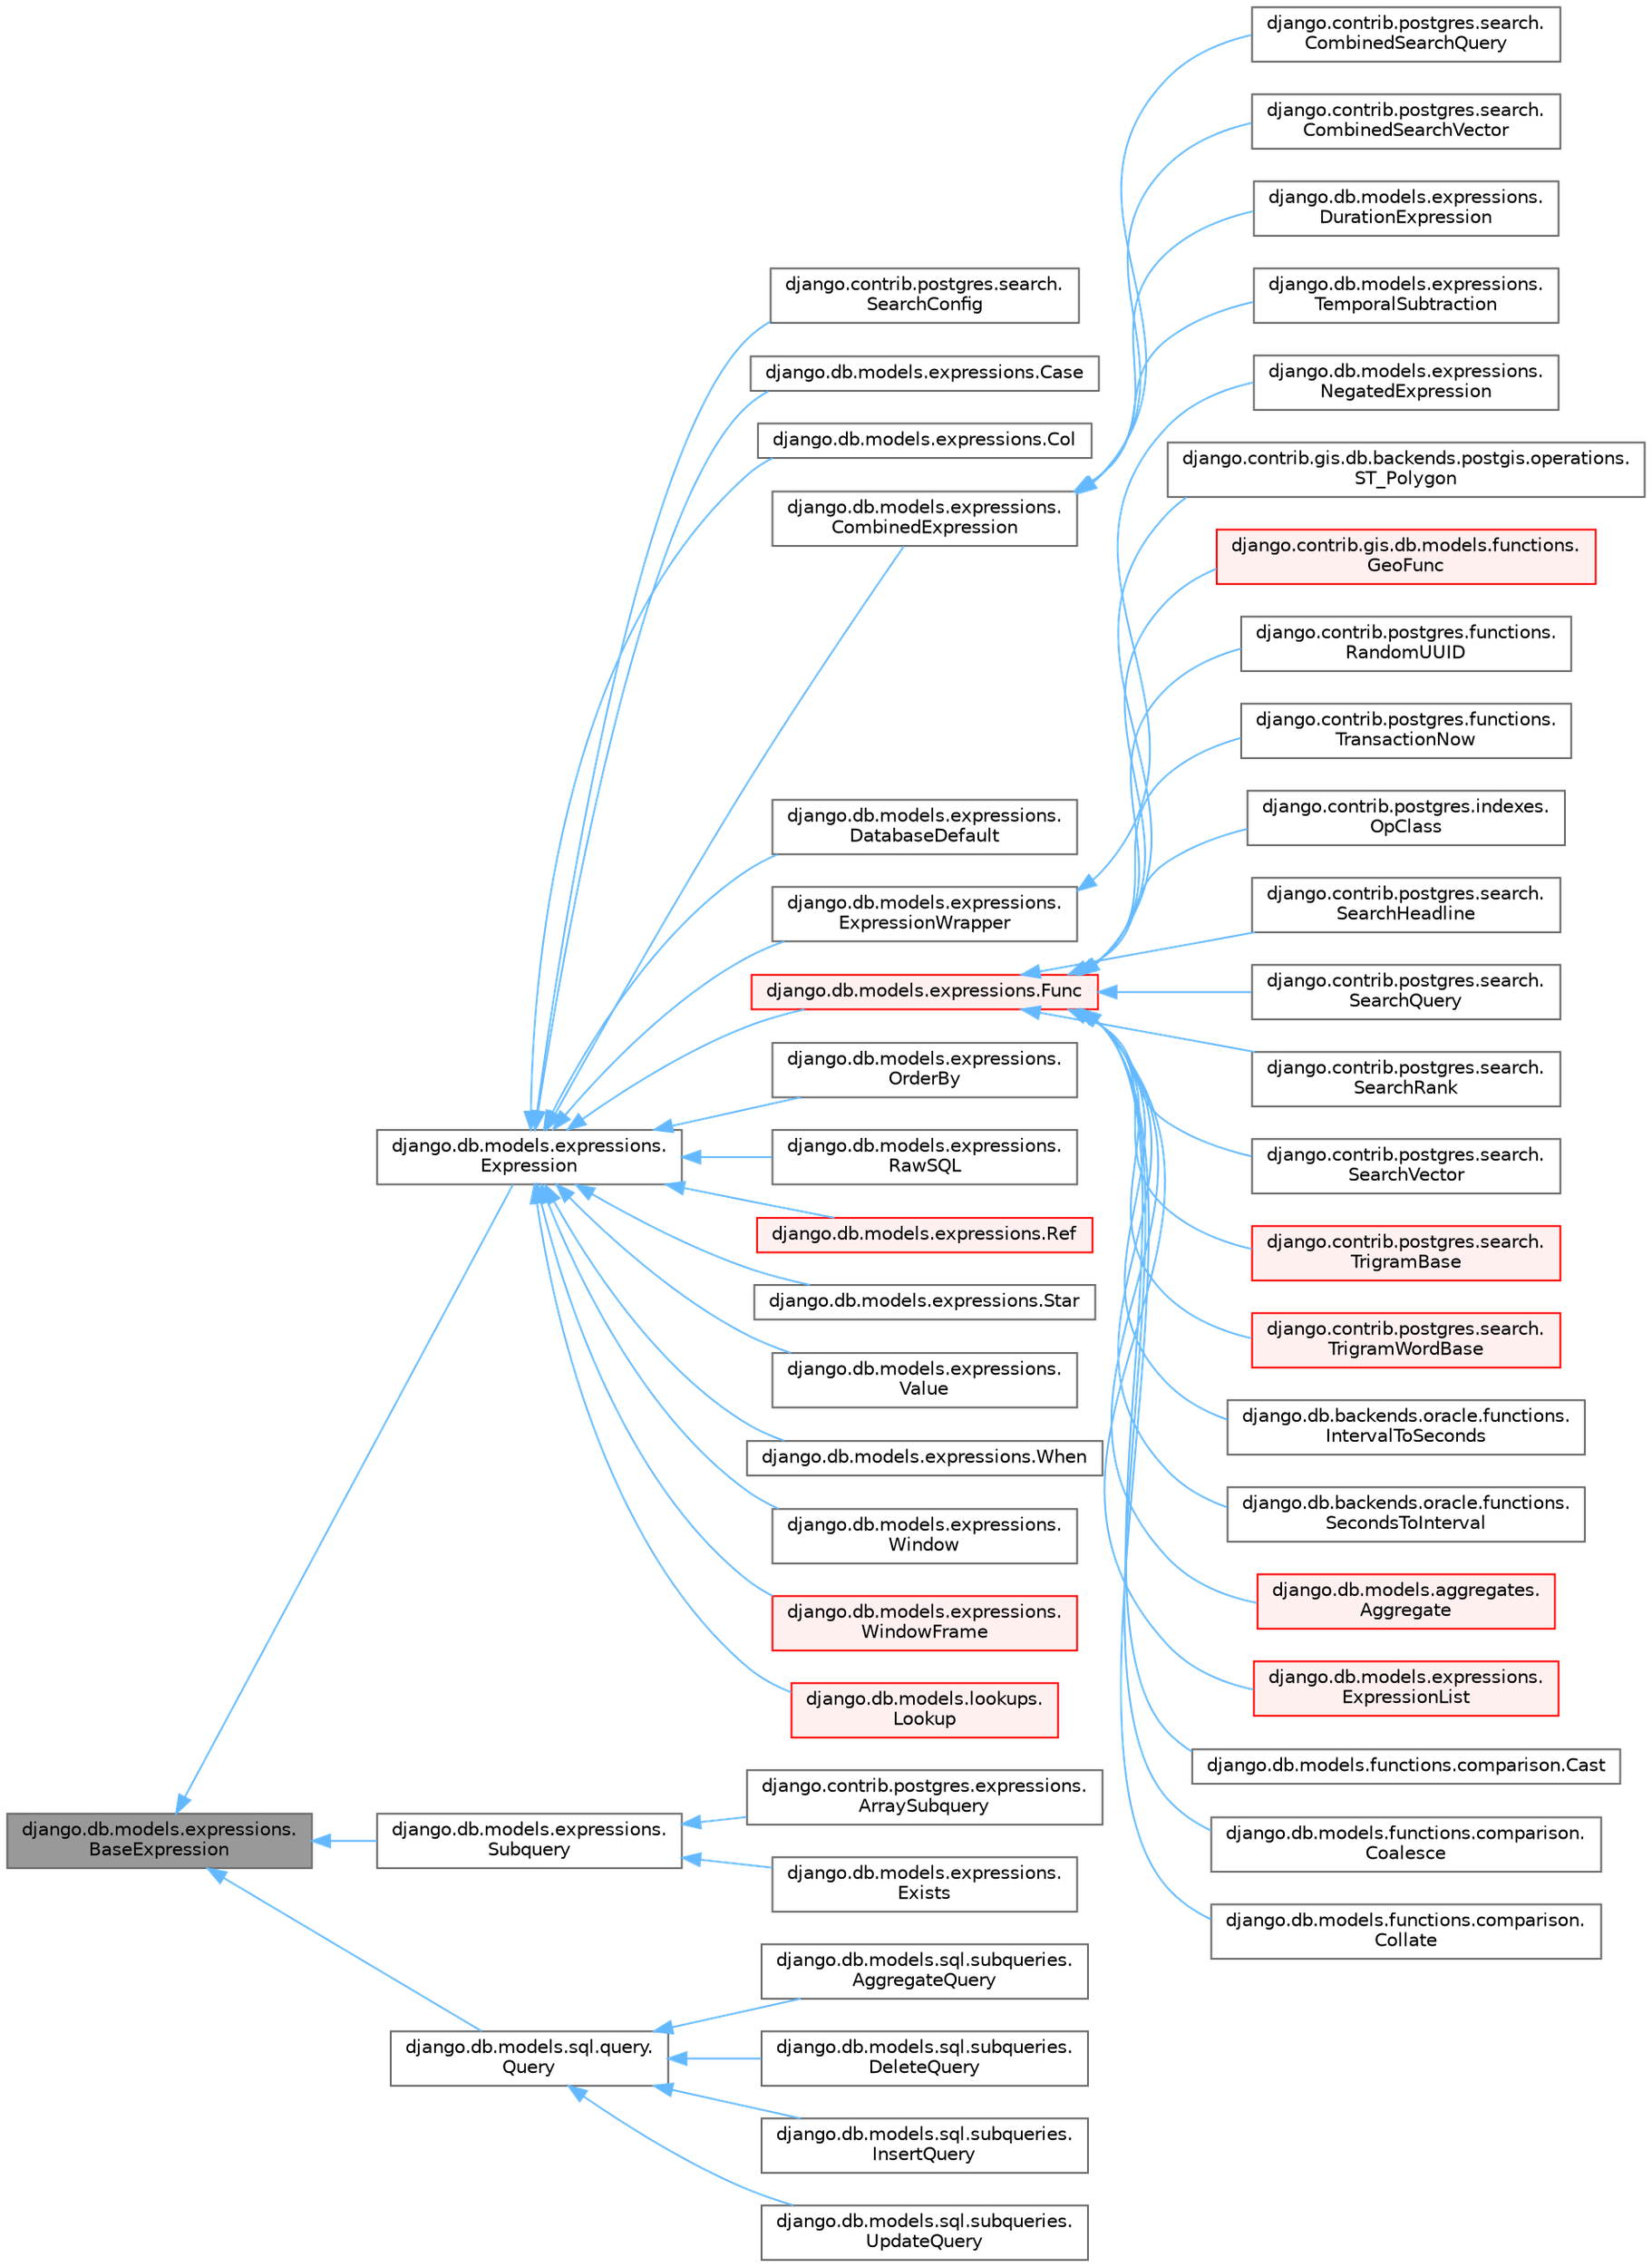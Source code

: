 digraph "django.db.models.expressions.BaseExpression"
{
 // LATEX_PDF_SIZE
  bgcolor="transparent";
  edge [fontname=Helvetica,fontsize=10,labelfontname=Helvetica,labelfontsize=10];
  node [fontname=Helvetica,fontsize=10,shape=box,height=0.2,width=0.4];
  rankdir="LR";
  Node1 [id="Node000001",label="django.db.models.expressions.\lBaseExpression",height=0.2,width=0.4,color="gray40", fillcolor="grey60", style="filled", fontcolor="black",tooltip=" "];
  Node1 -> Node2 [id="edge49_Node000001_Node000002",dir="back",color="steelblue1",style="solid",tooltip=" "];
  Node2 [id="Node000002",label="django.db.models.expressions.\lExpression",height=0.2,width=0.4,color="gray40", fillcolor="white", style="filled",URL="$classdjango_1_1db_1_1models_1_1expressions_1_1Expression.html",tooltip=" "];
  Node2 -> Node3 [id="edge50_Node000002_Node000003",dir="back",color="steelblue1",style="solid",tooltip=" "];
  Node3 [id="Node000003",label="django.contrib.postgres.search.\lSearchConfig",height=0.2,width=0.4,color="gray40", fillcolor="white", style="filled",URL="$classdjango_1_1contrib_1_1postgres_1_1search_1_1SearchConfig.html",tooltip=" "];
  Node2 -> Node4 [id="edge51_Node000002_Node000004",dir="back",color="steelblue1",style="solid",tooltip=" "];
  Node4 [id="Node000004",label="django.db.models.expressions.Case",height=0.2,width=0.4,color="gray40", fillcolor="white", style="filled",URL="$classdjango_1_1db_1_1models_1_1expressions_1_1Case.html",tooltip=" "];
  Node2 -> Node5 [id="edge52_Node000002_Node000005",dir="back",color="steelblue1",style="solid",tooltip=" "];
  Node5 [id="Node000005",label="django.db.models.expressions.Col",height=0.2,width=0.4,color="gray40", fillcolor="white", style="filled",URL="$classdjango_1_1db_1_1models_1_1expressions_1_1Col.html",tooltip=" "];
  Node2 -> Node6 [id="edge53_Node000002_Node000006",dir="back",color="steelblue1",style="solid",tooltip=" "];
  Node6 [id="Node000006",label="django.db.models.expressions.\lCombinedExpression",height=0.2,width=0.4,color="gray40", fillcolor="white", style="filled",URL="$classdjango_1_1db_1_1models_1_1expressions_1_1CombinedExpression.html",tooltip=" "];
  Node6 -> Node7 [id="edge54_Node000006_Node000007",dir="back",color="steelblue1",style="solid",tooltip=" "];
  Node7 [id="Node000007",label="django.contrib.postgres.search.\lCombinedSearchQuery",height=0.2,width=0.4,color="gray40", fillcolor="white", style="filled",URL="$classdjango_1_1contrib_1_1postgres_1_1search_1_1CombinedSearchQuery.html",tooltip=" "];
  Node6 -> Node8 [id="edge55_Node000006_Node000008",dir="back",color="steelblue1",style="solid",tooltip=" "];
  Node8 [id="Node000008",label="django.contrib.postgres.search.\lCombinedSearchVector",height=0.2,width=0.4,color="gray40", fillcolor="white", style="filled",URL="$classdjango_1_1contrib_1_1postgres_1_1search_1_1CombinedSearchVector.html",tooltip=" "];
  Node6 -> Node9 [id="edge56_Node000006_Node000009",dir="back",color="steelblue1",style="solid",tooltip=" "];
  Node9 [id="Node000009",label="django.db.models.expressions.\lDurationExpression",height=0.2,width=0.4,color="gray40", fillcolor="white", style="filled",URL="$classdjango_1_1db_1_1models_1_1expressions_1_1DurationExpression.html",tooltip=" "];
  Node6 -> Node10 [id="edge57_Node000006_Node000010",dir="back",color="steelblue1",style="solid",tooltip=" "];
  Node10 [id="Node000010",label="django.db.models.expressions.\lTemporalSubtraction",height=0.2,width=0.4,color="gray40", fillcolor="white", style="filled",URL="$classdjango_1_1db_1_1models_1_1expressions_1_1TemporalSubtraction.html",tooltip=" "];
  Node2 -> Node11 [id="edge58_Node000002_Node000011",dir="back",color="steelblue1",style="solid",tooltip=" "];
  Node11 [id="Node000011",label="django.db.models.expressions.\lDatabaseDefault",height=0.2,width=0.4,color="gray40", fillcolor="white", style="filled",URL="$classdjango_1_1db_1_1models_1_1expressions_1_1DatabaseDefault.html",tooltip=" "];
  Node2 -> Node12 [id="edge59_Node000002_Node000012",dir="back",color="steelblue1",style="solid",tooltip=" "];
  Node12 [id="Node000012",label="django.db.models.expressions.\lExpressionWrapper",height=0.2,width=0.4,color="gray40", fillcolor="white", style="filled",URL="$classdjango_1_1db_1_1models_1_1expressions_1_1ExpressionWrapper.html",tooltip=" "];
  Node12 -> Node13 [id="edge60_Node000012_Node000013",dir="back",color="steelblue1",style="solid",tooltip=" "];
  Node13 [id="Node000013",label="django.db.models.expressions.\lNegatedExpression",height=0.2,width=0.4,color="gray40", fillcolor="white", style="filled",URL="$classdjango_1_1db_1_1models_1_1expressions_1_1NegatedExpression.html",tooltip=" "];
  Node2 -> Node14 [id="edge61_Node000002_Node000014",dir="back",color="steelblue1",style="solid",tooltip=" "];
  Node14 [id="Node000014",label="django.db.models.expressions.Func",height=0.2,width=0.4,color="red", fillcolor="#FFF0F0", style="filled",URL="$classdjango_1_1db_1_1models_1_1expressions_1_1Func.html",tooltip=" "];
  Node14 -> Node15 [id="edge62_Node000014_Node000015",dir="back",color="steelblue1",style="solid",tooltip=" "];
  Node15 [id="Node000015",label="django.contrib.gis.db.backends.postgis.operations.\lST_Polygon",height=0.2,width=0.4,color="gray40", fillcolor="white", style="filled",URL="$classdjango_1_1contrib_1_1gis_1_1db_1_1backends_1_1postgis_1_1operations_1_1ST__Polygon.html",tooltip=" "];
  Node14 -> Node16 [id="edge63_Node000014_Node000016",dir="back",color="steelblue1",style="solid",tooltip=" "];
  Node16 [id="Node000016",label="django.contrib.gis.db.models.functions.\lGeoFunc",height=0.2,width=0.4,color="red", fillcolor="#FFF0F0", style="filled",URL="$classdjango_1_1contrib_1_1gis_1_1db_1_1models_1_1functions_1_1GeoFunc.html",tooltip=" "];
  Node14 -> Node55 [id="edge64_Node000014_Node000055",dir="back",color="steelblue1",style="solid",tooltip=" "];
  Node55 [id="Node000055",label="django.contrib.postgres.functions.\lRandomUUID",height=0.2,width=0.4,color="gray40", fillcolor="white", style="filled",URL="$classdjango_1_1contrib_1_1postgres_1_1functions_1_1RandomUUID.html",tooltip=" "];
  Node14 -> Node56 [id="edge65_Node000014_Node000056",dir="back",color="steelblue1",style="solid",tooltip=" "];
  Node56 [id="Node000056",label="django.contrib.postgres.functions.\lTransactionNow",height=0.2,width=0.4,color="gray40", fillcolor="white", style="filled",URL="$classdjango_1_1contrib_1_1postgres_1_1functions_1_1TransactionNow.html",tooltip=" "];
  Node14 -> Node57 [id="edge66_Node000014_Node000057",dir="back",color="steelblue1",style="solid",tooltip=" "];
  Node57 [id="Node000057",label="django.contrib.postgres.indexes.\lOpClass",height=0.2,width=0.4,color="gray40", fillcolor="white", style="filled",URL="$classdjango_1_1contrib_1_1postgres_1_1indexes_1_1OpClass.html",tooltip=" "];
  Node14 -> Node58 [id="edge67_Node000014_Node000058",dir="back",color="steelblue1",style="solid",tooltip=" "];
  Node58 [id="Node000058",label="django.contrib.postgres.search.\lSearchHeadline",height=0.2,width=0.4,color="gray40", fillcolor="white", style="filled",URL="$classdjango_1_1contrib_1_1postgres_1_1search_1_1SearchHeadline.html",tooltip=" "];
  Node14 -> Node59 [id="edge68_Node000014_Node000059",dir="back",color="steelblue1",style="solid",tooltip=" "];
  Node59 [id="Node000059",label="django.contrib.postgres.search.\lSearchQuery",height=0.2,width=0.4,color="gray40", fillcolor="white", style="filled",URL="$classdjango_1_1contrib_1_1postgres_1_1search_1_1SearchQuery.html",tooltip=" "];
  Node14 -> Node60 [id="edge69_Node000014_Node000060",dir="back",color="steelblue1",style="solid",tooltip=" "];
  Node60 [id="Node000060",label="django.contrib.postgres.search.\lSearchRank",height=0.2,width=0.4,color="gray40", fillcolor="white", style="filled",URL="$classdjango_1_1contrib_1_1postgres_1_1search_1_1SearchRank.html",tooltip=" "];
  Node14 -> Node61 [id="edge70_Node000014_Node000061",dir="back",color="steelblue1",style="solid",tooltip=" "];
  Node61 [id="Node000061",label="django.contrib.postgres.search.\lSearchVector",height=0.2,width=0.4,color="gray40", fillcolor="white", style="filled",URL="$classdjango_1_1contrib_1_1postgres_1_1search_1_1SearchVector.html",tooltip=" "];
  Node14 -> Node62 [id="edge71_Node000014_Node000062",dir="back",color="steelblue1",style="solid",tooltip=" "];
  Node62 [id="Node000062",label="django.contrib.postgres.search.\lTrigramBase",height=0.2,width=0.4,color="red", fillcolor="#FFF0F0", style="filled",URL="$classdjango_1_1contrib_1_1postgres_1_1search_1_1TrigramBase.html",tooltip=" "];
  Node14 -> Node65 [id="edge72_Node000014_Node000065",dir="back",color="steelblue1",style="solid",tooltip=" "];
  Node65 [id="Node000065",label="django.contrib.postgres.search.\lTrigramWordBase",height=0.2,width=0.4,color="red", fillcolor="#FFF0F0", style="filled",URL="$classdjango_1_1contrib_1_1postgres_1_1search_1_1TrigramWordBase.html",tooltip=" "];
  Node14 -> Node70 [id="edge73_Node000014_Node000070",dir="back",color="steelblue1",style="solid",tooltip=" "];
  Node70 [id="Node000070",label="django.db.backends.oracle.functions.\lIntervalToSeconds",height=0.2,width=0.4,color="gray40", fillcolor="white", style="filled",URL="$classdjango_1_1db_1_1backends_1_1oracle_1_1functions_1_1IntervalToSeconds.html",tooltip=" "];
  Node14 -> Node71 [id="edge74_Node000014_Node000071",dir="back",color="steelblue1",style="solid",tooltip=" "];
  Node71 [id="Node000071",label="django.db.backends.oracle.functions.\lSecondsToInterval",height=0.2,width=0.4,color="gray40", fillcolor="white", style="filled",URL="$classdjango_1_1db_1_1backends_1_1oracle_1_1functions_1_1SecondsToInterval.html",tooltip=" "];
  Node14 -> Node72 [id="edge75_Node000014_Node000072",dir="back",color="steelblue1",style="solid",tooltip=" "];
  Node72 [id="Node000072",label="django.db.models.aggregates.\lAggregate",height=0.2,width=0.4,color="red", fillcolor="#FFF0F0", style="filled",URL="$classdjango_1_1db_1_1models_1_1aggregates_1_1Aggregate.html",tooltip=" "];
  Node14 -> Node106 [id="edge76_Node000014_Node000106",dir="back",color="steelblue1",style="solid",tooltip=" "];
  Node106 [id="Node000106",label="django.db.models.expressions.\lExpressionList",height=0.2,width=0.4,color="red", fillcolor="#FFF0F0", style="filled",URL="$classdjango_1_1db_1_1models_1_1expressions_1_1ExpressionList.html",tooltip=" "];
  Node14 -> Node108 [id="edge77_Node000014_Node000108",dir="back",color="steelblue1",style="solid",tooltip=" "];
  Node108 [id="Node000108",label="django.db.models.functions.comparison.Cast",height=0.2,width=0.4,color="gray40", fillcolor="white", style="filled",URL="$classdjango_1_1db_1_1models_1_1functions_1_1comparison_1_1Cast.html",tooltip=" "];
  Node14 -> Node109 [id="edge78_Node000014_Node000109",dir="back",color="steelblue1",style="solid",tooltip=" "];
  Node109 [id="Node000109",label="django.db.models.functions.comparison.\lCoalesce",height=0.2,width=0.4,color="gray40", fillcolor="white", style="filled",URL="$classdjango_1_1db_1_1models_1_1functions_1_1comparison_1_1Coalesce.html",tooltip=" "];
  Node14 -> Node110 [id="edge79_Node000014_Node000110",dir="back",color="steelblue1",style="solid",tooltip=" "];
  Node110 [id="Node000110",label="django.db.models.functions.comparison.\lCollate",height=0.2,width=0.4,color="gray40", fillcolor="white", style="filled",URL="$classdjango_1_1db_1_1models_1_1functions_1_1comparison_1_1Collate.html",tooltip=" "];
  Node2 -> Node213 [id="edge80_Node000002_Node000213",dir="back",color="steelblue1",style="solid",tooltip=" "];
  Node213 [id="Node000213",label="django.db.models.expressions.\lOrderBy",height=0.2,width=0.4,color="gray40", fillcolor="white", style="filled",URL="$classdjango_1_1db_1_1models_1_1expressions_1_1OrderBy.html",tooltip=" "];
  Node2 -> Node214 [id="edge81_Node000002_Node000214",dir="back",color="steelblue1",style="solid",tooltip=" "];
  Node214 [id="Node000214",label="django.db.models.expressions.\lRawSQL",height=0.2,width=0.4,color="gray40", fillcolor="white", style="filled",URL="$classdjango_1_1db_1_1models_1_1expressions_1_1RawSQL.html",tooltip=" "];
  Node2 -> Node215 [id="edge82_Node000002_Node000215",dir="back",color="steelblue1",style="solid",tooltip=" "];
  Node215 [id="Node000215",label="django.db.models.expressions.Ref",height=0.2,width=0.4,color="red", fillcolor="#FFF0F0", style="filled",URL="$classdjango_1_1db_1_1models_1_1expressions_1_1Ref.html",tooltip=" "];
  Node2 -> Node217 [id="edge83_Node000002_Node000217",dir="back",color="steelblue1",style="solid",tooltip=" "];
  Node217 [id="Node000217",label="django.db.models.expressions.Star",height=0.2,width=0.4,color="gray40", fillcolor="white", style="filled",URL="$classdjango_1_1db_1_1models_1_1expressions_1_1Star.html",tooltip=" "];
  Node2 -> Node218 [id="edge84_Node000002_Node000218",dir="back",color="steelblue1",style="solid",tooltip=" "];
  Node218 [id="Node000218",label="django.db.models.expressions.\lValue",height=0.2,width=0.4,color="gray40", fillcolor="white", style="filled",URL="$classdjango_1_1db_1_1models_1_1expressions_1_1Value.html",tooltip=" "];
  Node2 -> Node219 [id="edge85_Node000002_Node000219",dir="back",color="steelblue1",style="solid",tooltip=" "];
  Node219 [id="Node000219",label="django.db.models.expressions.When",height=0.2,width=0.4,color="gray40", fillcolor="white", style="filled",URL="$classdjango_1_1db_1_1models_1_1expressions_1_1When.html",tooltip=" "];
  Node2 -> Node220 [id="edge86_Node000002_Node000220",dir="back",color="steelblue1",style="solid",tooltip=" "];
  Node220 [id="Node000220",label="django.db.models.expressions.\lWindow",height=0.2,width=0.4,color="gray40", fillcolor="white", style="filled",URL="$classdjango_1_1db_1_1models_1_1expressions_1_1Window.html",tooltip=" "];
  Node2 -> Node221 [id="edge87_Node000002_Node000221",dir="back",color="steelblue1",style="solid",tooltip=" "];
  Node221 [id="Node000221",label="django.db.models.expressions.\lWindowFrame",height=0.2,width=0.4,color="red", fillcolor="#FFF0F0", style="filled",URL="$classdjango_1_1db_1_1models_1_1expressions_1_1WindowFrame.html",tooltip=" "];
  Node2 -> Node224 [id="edge88_Node000002_Node000224",dir="back",color="steelblue1",style="solid",tooltip=" "];
  Node224 [id="Node000224",label="django.db.models.lookups.\lLookup",height=0.2,width=0.4,color="red", fillcolor="#FFF0F0", style="filled",URL="$classdjango_1_1db_1_1models_1_1lookups_1_1Lookup.html",tooltip=" "];
  Node1 -> Node350 [id="edge89_Node000001_Node000350",dir="back",color="steelblue1",style="solid",tooltip=" "];
  Node350 [id="Node000350",label="django.db.models.expressions.\lSubquery",height=0.2,width=0.4,color="gray40", fillcolor="white", style="filled",URL="$classdjango_1_1db_1_1models_1_1expressions_1_1Subquery.html",tooltip=" "];
  Node350 -> Node351 [id="edge90_Node000350_Node000351",dir="back",color="steelblue1",style="solid",tooltip=" "];
  Node351 [id="Node000351",label="django.contrib.postgres.expressions.\lArraySubquery",height=0.2,width=0.4,color="gray40", fillcolor="white", style="filled",URL="$classdjango_1_1contrib_1_1postgres_1_1expressions_1_1ArraySubquery.html",tooltip=" "];
  Node350 -> Node352 [id="edge91_Node000350_Node000352",dir="back",color="steelblue1",style="solid",tooltip=" "];
  Node352 [id="Node000352",label="django.db.models.expressions.\lExists",height=0.2,width=0.4,color="gray40", fillcolor="white", style="filled",URL="$classdjango_1_1db_1_1models_1_1expressions_1_1Exists.html",tooltip=" "];
  Node1 -> Node353 [id="edge92_Node000001_Node000353",dir="back",color="steelblue1",style="solid",tooltip=" "];
  Node353 [id="Node000353",label="django.db.models.sql.query.\lQuery",height=0.2,width=0.4,color="gray40", fillcolor="white", style="filled",URL="$classdjango_1_1db_1_1models_1_1sql_1_1query_1_1Query.html",tooltip=" "];
  Node353 -> Node354 [id="edge93_Node000353_Node000354",dir="back",color="steelblue1",style="solid",tooltip=" "];
  Node354 [id="Node000354",label="django.db.models.sql.subqueries.\lAggregateQuery",height=0.2,width=0.4,color="gray40", fillcolor="white", style="filled",URL="$classdjango_1_1db_1_1models_1_1sql_1_1subqueries_1_1AggregateQuery.html",tooltip=" "];
  Node353 -> Node355 [id="edge94_Node000353_Node000355",dir="back",color="steelblue1",style="solid",tooltip=" "];
  Node355 [id="Node000355",label="django.db.models.sql.subqueries.\lDeleteQuery",height=0.2,width=0.4,color="gray40", fillcolor="white", style="filled",URL="$classdjango_1_1db_1_1models_1_1sql_1_1subqueries_1_1DeleteQuery.html",tooltip=" "];
  Node353 -> Node356 [id="edge95_Node000353_Node000356",dir="back",color="steelblue1",style="solid",tooltip=" "];
  Node356 [id="Node000356",label="django.db.models.sql.subqueries.\lInsertQuery",height=0.2,width=0.4,color="gray40", fillcolor="white", style="filled",URL="$classdjango_1_1db_1_1models_1_1sql_1_1subqueries_1_1InsertQuery.html",tooltip=" "];
  Node353 -> Node357 [id="edge96_Node000353_Node000357",dir="back",color="steelblue1",style="solid",tooltip=" "];
  Node357 [id="Node000357",label="django.db.models.sql.subqueries.\lUpdateQuery",height=0.2,width=0.4,color="gray40", fillcolor="white", style="filled",URL="$classdjango_1_1db_1_1models_1_1sql_1_1subqueries_1_1UpdateQuery.html",tooltip=" "];
}
